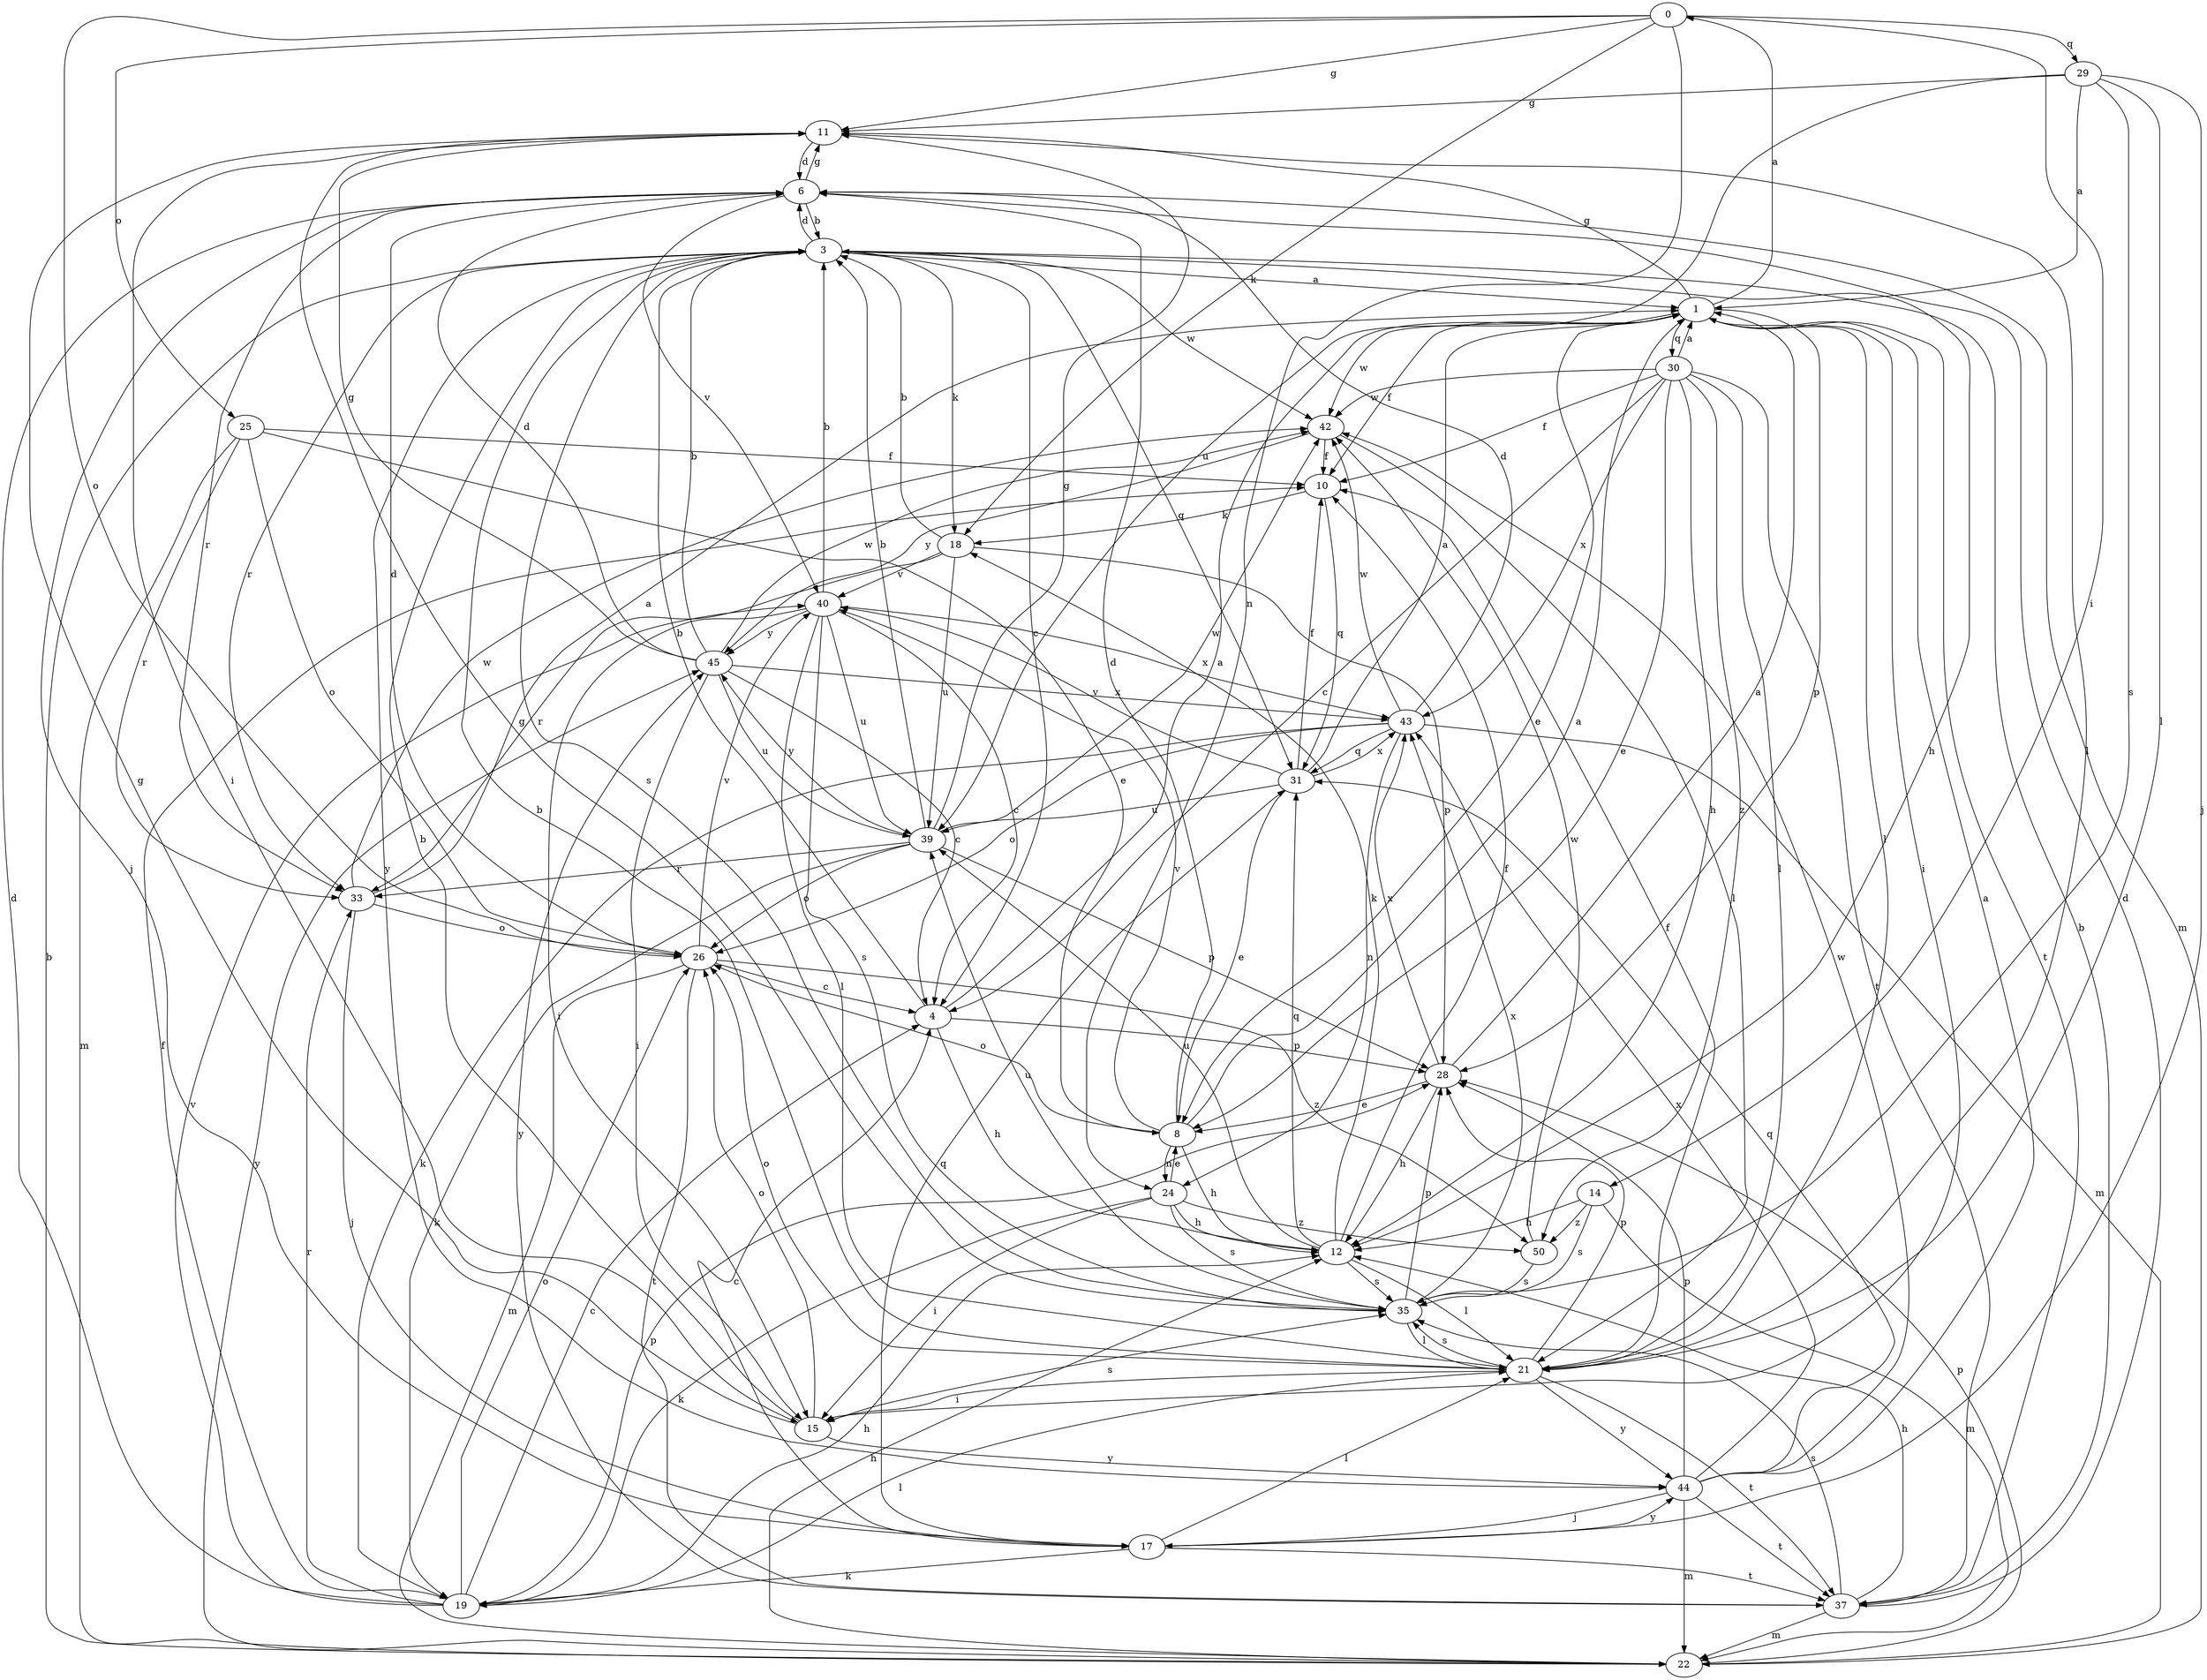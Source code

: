 strict digraph  {
0;
1;
3;
4;
6;
8;
10;
11;
12;
14;
15;
17;
18;
19;
21;
22;
24;
25;
26;
28;
29;
30;
31;
33;
35;
37;
39;
40;
42;
43;
44;
45;
50;
0 -> 11  [label=g];
0 -> 14  [label=i];
0 -> 18  [label=k];
0 -> 24  [label=n];
0 -> 25  [label=o];
0 -> 26  [label=o];
0 -> 29  [label=q];
1 -> 0  [label=a];
1 -> 8  [label=e];
1 -> 10  [label=f];
1 -> 11  [label=g];
1 -> 15  [label=i];
1 -> 21  [label=l];
1 -> 28  [label=p];
1 -> 30  [label=q];
1 -> 37  [label=t];
1 -> 42  [label=w];
3 -> 1  [label=a];
3 -> 4  [label=c];
3 -> 6  [label=d];
3 -> 12  [label=h];
3 -> 18  [label=k];
3 -> 31  [label=q];
3 -> 33  [label=r];
3 -> 35  [label=s];
3 -> 42  [label=w];
3 -> 44  [label=y];
4 -> 1  [label=a];
4 -> 3  [label=b];
4 -> 12  [label=h];
4 -> 28  [label=p];
6 -> 3  [label=b];
6 -> 11  [label=g];
6 -> 17  [label=j];
6 -> 22  [label=m];
6 -> 33  [label=r];
6 -> 40  [label=v];
8 -> 1  [label=a];
8 -> 6  [label=d];
8 -> 12  [label=h];
8 -> 24  [label=n];
8 -> 26  [label=o];
8 -> 40  [label=v];
10 -> 18  [label=k];
10 -> 31  [label=q];
11 -> 6  [label=d];
11 -> 15  [label=i];
11 -> 21  [label=l];
12 -> 10  [label=f];
12 -> 18  [label=k];
12 -> 21  [label=l];
12 -> 31  [label=q];
12 -> 35  [label=s];
12 -> 39  [label=u];
14 -> 12  [label=h];
14 -> 22  [label=m];
14 -> 35  [label=s];
14 -> 50  [label=z];
15 -> 3  [label=b];
15 -> 11  [label=g];
15 -> 26  [label=o];
15 -> 35  [label=s];
15 -> 44  [label=y];
17 -> 4  [label=c];
17 -> 19  [label=k];
17 -> 21  [label=l];
17 -> 31  [label=q];
17 -> 37  [label=t];
17 -> 44  [label=y];
18 -> 3  [label=b];
18 -> 28  [label=p];
18 -> 33  [label=r];
18 -> 39  [label=u];
18 -> 40  [label=v];
19 -> 4  [label=c];
19 -> 6  [label=d];
19 -> 10  [label=f];
19 -> 12  [label=h];
19 -> 21  [label=l];
19 -> 26  [label=o];
19 -> 28  [label=p];
19 -> 33  [label=r];
19 -> 40  [label=v];
21 -> 3  [label=b];
21 -> 10  [label=f];
21 -> 15  [label=i];
21 -> 26  [label=o];
21 -> 28  [label=p];
21 -> 35  [label=s];
21 -> 37  [label=t];
21 -> 44  [label=y];
22 -> 3  [label=b];
22 -> 12  [label=h];
22 -> 28  [label=p];
22 -> 45  [label=y];
24 -> 8  [label=e];
24 -> 12  [label=h];
24 -> 15  [label=i];
24 -> 19  [label=k];
24 -> 35  [label=s];
24 -> 50  [label=z];
25 -> 8  [label=e];
25 -> 10  [label=f];
25 -> 22  [label=m];
25 -> 26  [label=o];
25 -> 33  [label=r];
26 -> 4  [label=c];
26 -> 6  [label=d];
26 -> 22  [label=m];
26 -> 37  [label=t];
26 -> 40  [label=v];
26 -> 50  [label=z];
28 -> 1  [label=a];
28 -> 8  [label=e];
28 -> 12  [label=h];
28 -> 43  [label=x];
29 -> 1  [label=a];
29 -> 11  [label=g];
29 -> 17  [label=j];
29 -> 21  [label=l];
29 -> 35  [label=s];
29 -> 39  [label=u];
30 -> 1  [label=a];
30 -> 4  [label=c];
30 -> 8  [label=e];
30 -> 10  [label=f];
30 -> 12  [label=h];
30 -> 21  [label=l];
30 -> 37  [label=t];
30 -> 42  [label=w];
30 -> 43  [label=x];
30 -> 50  [label=z];
31 -> 1  [label=a];
31 -> 8  [label=e];
31 -> 10  [label=f];
31 -> 39  [label=u];
31 -> 40  [label=v];
31 -> 43  [label=x];
33 -> 1  [label=a];
33 -> 17  [label=j];
33 -> 26  [label=o];
33 -> 42  [label=w];
35 -> 11  [label=g];
35 -> 21  [label=l];
35 -> 28  [label=p];
35 -> 39  [label=u];
35 -> 43  [label=x];
37 -> 3  [label=b];
37 -> 6  [label=d];
37 -> 12  [label=h];
37 -> 22  [label=m];
37 -> 35  [label=s];
37 -> 45  [label=y];
39 -> 3  [label=b];
39 -> 11  [label=g];
39 -> 19  [label=k];
39 -> 26  [label=o];
39 -> 28  [label=p];
39 -> 33  [label=r];
39 -> 42  [label=w];
39 -> 45  [label=y];
40 -> 3  [label=b];
40 -> 4  [label=c];
40 -> 15  [label=i];
40 -> 21  [label=l];
40 -> 35  [label=s];
40 -> 39  [label=u];
40 -> 43  [label=x];
40 -> 45  [label=y];
42 -> 10  [label=f];
42 -> 21  [label=l];
42 -> 45  [label=y];
43 -> 6  [label=d];
43 -> 19  [label=k];
43 -> 22  [label=m];
43 -> 24  [label=n];
43 -> 26  [label=o];
43 -> 31  [label=q];
43 -> 42  [label=w];
44 -> 1  [label=a];
44 -> 17  [label=j];
44 -> 22  [label=m];
44 -> 28  [label=p];
44 -> 31  [label=q];
44 -> 37  [label=t];
44 -> 42  [label=w];
44 -> 43  [label=x];
45 -> 3  [label=b];
45 -> 4  [label=c];
45 -> 6  [label=d];
45 -> 11  [label=g];
45 -> 15  [label=i];
45 -> 39  [label=u];
45 -> 42  [label=w];
45 -> 43  [label=x];
50 -> 35  [label=s];
50 -> 42  [label=w];
}

